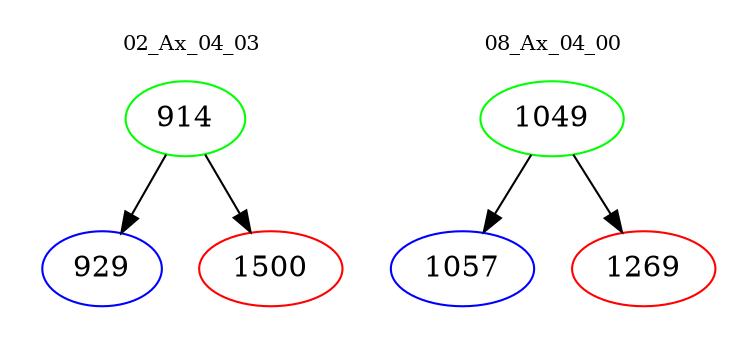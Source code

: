 digraph{
subgraph cluster_0 {
color = white
label = "02_Ax_04_03";
fontsize=10;
T0_914 [label="914", color="green"]
T0_914 -> T0_929 [color="black"]
T0_929 [label="929", color="blue"]
T0_914 -> T0_1500 [color="black"]
T0_1500 [label="1500", color="red"]
}
subgraph cluster_1 {
color = white
label = "08_Ax_04_00";
fontsize=10;
T1_1049 [label="1049", color="green"]
T1_1049 -> T1_1057 [color="black"]
T1_1057 [label="1057", color="blue"]
T1_1049 -> T1_1269 [color="black"]
T1_1269 [label="1269", color="red"]
}
}

